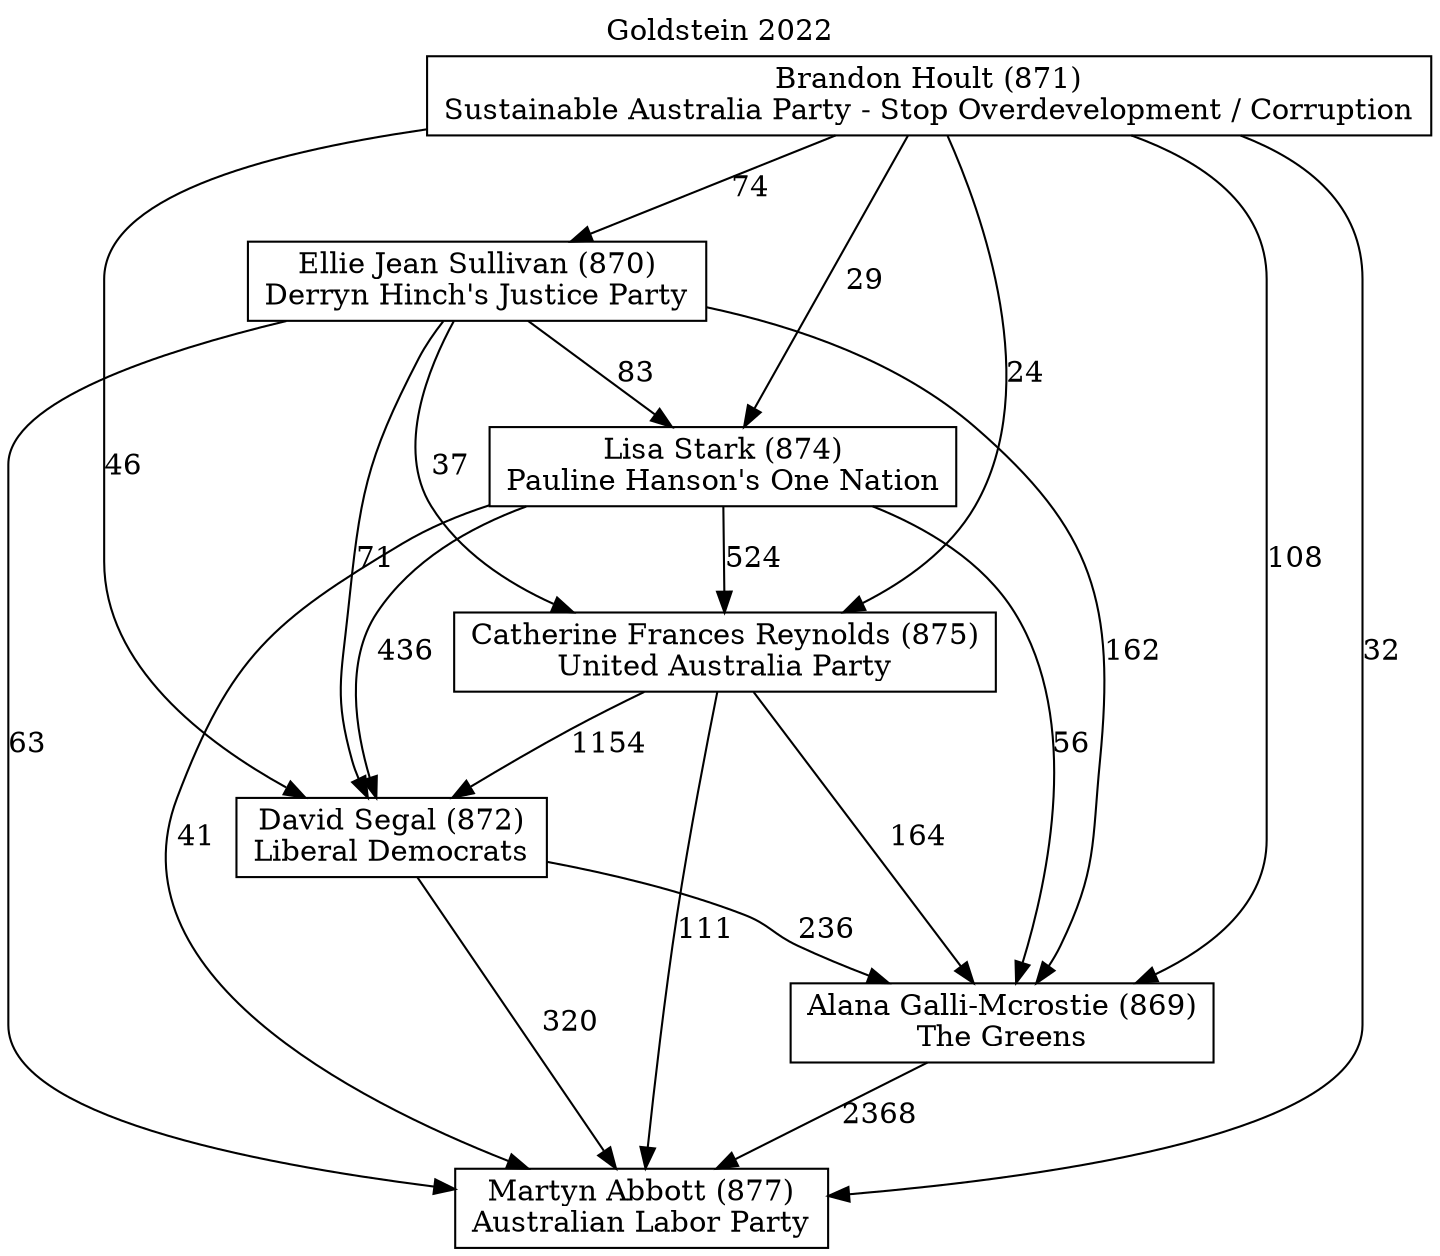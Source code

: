 // House preference flow
digraph "Martyn Abbott (877)_Goldstein_2022" {
	graph [label="Goldstein 2022" labelloc=t mclimit=10]
	node [shape=box]
	"Alana Galli-Mcrostie (869)" [label="Alana Galli-Mcrostie (869)
The Greens"]
	"Brandon Hoult (871)" [label="Brandon Hoult (871)
Sustainable Australia Party - Stop Overdevelopment / Corruption"]
	"Catherine Frances Reynolds (875)" [label="Catherine Frances Reynolds (875)
United Australia Party"]
	"David Segal (872)" [label="David Segal (872)
Liberal Democrats"]
	"Ellie Jean Sullivan (870)" [label="Ellie Jean Sullivan (870)
Derryn Hinch's Justice Party"]
	"Lisa Stark (874)" [label="Lisa Stark (874)
Pauline Hanson's One Nation"]
	"Martyn Abbott (877)" [label="Martyn Abbott (877)
Australian Labor Party"]
	"Alana Galli-Mcrostie (869)" -> "Martyn Abbott (877)" [label=2368]
	"Brandon Hoult (871)" -> "Alana Galli-Mcrostie (869)" [label=108]
	"Brandon Hoult (871)" -> "Catherine Frances Reynolds (875)" [label=24]
	"Brandon Hoult (871)" -> "David Segal (872)" [label=46]
	"Brandon Hoult (871)" -> "Ellie Jean Sullivan (870)" [label=74]
	"Brandon Hoult (871)" -> "Lisa Stark (874)" [label=29]
	"Brandon Hoult (871)" -> "Martyn Abbott (877)" [label=32]
	"Catherine Frances Reynolds (875)" -> "Alana Galli-Mcrostie (869)" [label=164]
	"Catherine Frances Reynolds (875)" -> "David Segal (872)" [label=1154]
	"Catherine Frances Reynolds (875)" -> "Martyn Abbott (877)" [label=111]
	"David Segal (872)" -> "Alana Galli-Mcrostie (869)" [label=236]
	"David Segal (872)" -> "Martyn Abbott (877)" [label=320]
	"Ellie Jean Sullivan (870)" -> "Alana Galli-Mcrostie (869)" [label=162]
	"Ellie Jean Sullivan (870)" -> "Catherine Frances Reynolds (875)" [label=37]
	"Ellie Jean Sullivan (870)" -> "David Segal (872)" [label=71]
	"Ellie Jean Sullivan (870)" -> "Lisa Stark (874)" [label=83]
	"Ellie Jean Sullivan (870)" -> "Martyn Abbott (877)" [label=63]
	"Lisa Stark (874)" -> "Alana Galli-Mcrostie (869)" [label=56]
	"Lisa Stark (874)" -> "Catherine Frances Reynolds (875)" [label=524]
	"Lisa Stark (874)" -> "David Segal (872)" [label=436]
	"Lisa Stark (874)" -> "Martyn Abbott (877)" [label=41]
}
